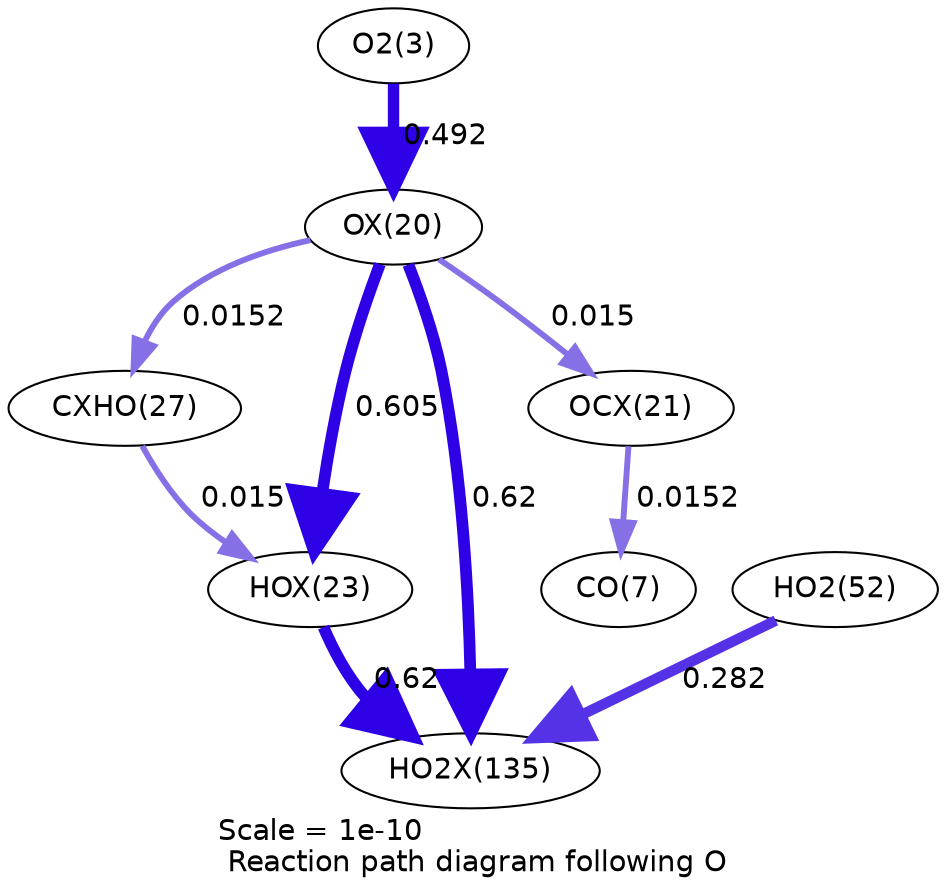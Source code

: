 digraph reaction_paths {
center=1;
s5 -> s28[fontname="Helvetica", penwidth=5.46, arrowsize=2.73, color="0.7, 0.992, 0.9"
, label=" 0.492"];
s28 -> s31[fontname="Helvetica", penwidth=5.62, arrowsize=2.81, color="0.7, 1.11, 0.9"
, label=" 0.605"];
s28 -> s46[fontname="Helvetica", penwidth=5.64, arrowsize=2.82, color="0.7, 1.12, 0.9"
, label=" 0.62"];
s28 -> s33[fontname="Helvetica", penwidth=2.84, arrowsize=1.42, color="0.7, 0.515, 0.9"
, label=" 0.0152"];
s28 -> s29[fontname="Helvetica", penwidth=2.83, arrowsize=1.41, color="0.7, 0.515, 0.9"
, label=" 0.015"];
s31 -> s46[fontname="Helvetica", penwidth=5.64, arrowsize=2.82, color="0.7, 1.12, 0.9"
, label=" 0.62"];
s33 -> s31[fontname="Helvetica", penwidth=2.83, arrowsize=1.41, color="0.7, 0.515, 0.9"
, label=" 0.015"];
s21 -> s46[fontname="Helvetica", penwidth=5.04, arrowsize=2.52, color="0.7, 0.782, 0.9"
, label=" 0.282"];
s29 -> s9[fontname="Helvetica", penwidth=2.84, arrowsize=1.42, color="0.7, 0.515, 0.9"
, label=" 0.0152"];
s5 [ fontname="Helvetica", label="O2(3)"];
s9 [ fontname="Helvetica", label="CO(7)"];
s21 [ fontname="Helvetica", label="HO2(52)"];
s28 [ fontname="Helvetica", label="OX(20)"];
s29 [ fontname="Helvetica", label="OCX(21)"];
s31 [ fontname="Helvetica", label="HOX(23)"];
s33 [ fontname="Helvetica", label="CXHO(27)"];
s46 [ fontname="Helvetica", label="HO2X(135)"];
 label = "Scale = 1e-10\l Reaction path diagram following O";
 fontname = "Helvetica";
}
